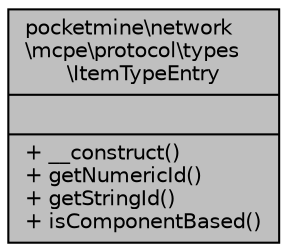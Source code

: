 digraph "pocketmine\network\mcpe\protocol\types\ItemTypeEntry"
{
 // INTERACTIVE_SVG=YES
 // LATEX_PDF_SIZE
  edge [fontname="Helvetica",fontsize="10",labelfontname="Helvetica",labelfontsize="10"];
  node [fontname="Helvetica",fontsize="10",shape=record];
  Node1 [label="{pocketmine\\network\l\\mcpe\\protocol\\types\l\\ItemTypeEntry\n||+ __construct()\l+ getNumericId()\l+ getStringId()\l+ isComponentBased()\l}",height=0.2,width=0.4,color="black", fillcolor="grey75", style="filled", fontcolor="black",tooltip=" "];
}
